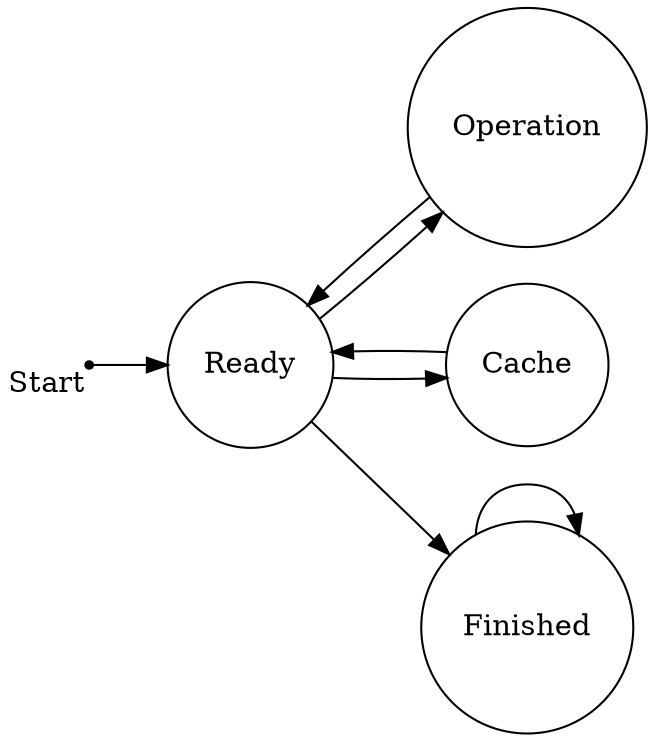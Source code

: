 digraph processor {
  rankdir=LR;
  dpi=600;

  node [shape = point] Start [xlabel = Start];
  node [shape = circle] Ready;
  node [shape = circle] Operation;
  node [shape = circle] Cache;
  node [shape = circle] Finished;

  Start -> Ready;
  Ready -> Operation;
  Operation -> Ready;
  Ready -> Cache;
  Cache -> Ready;
  Ready -> Finished;
  Finished -> Finished;
}
